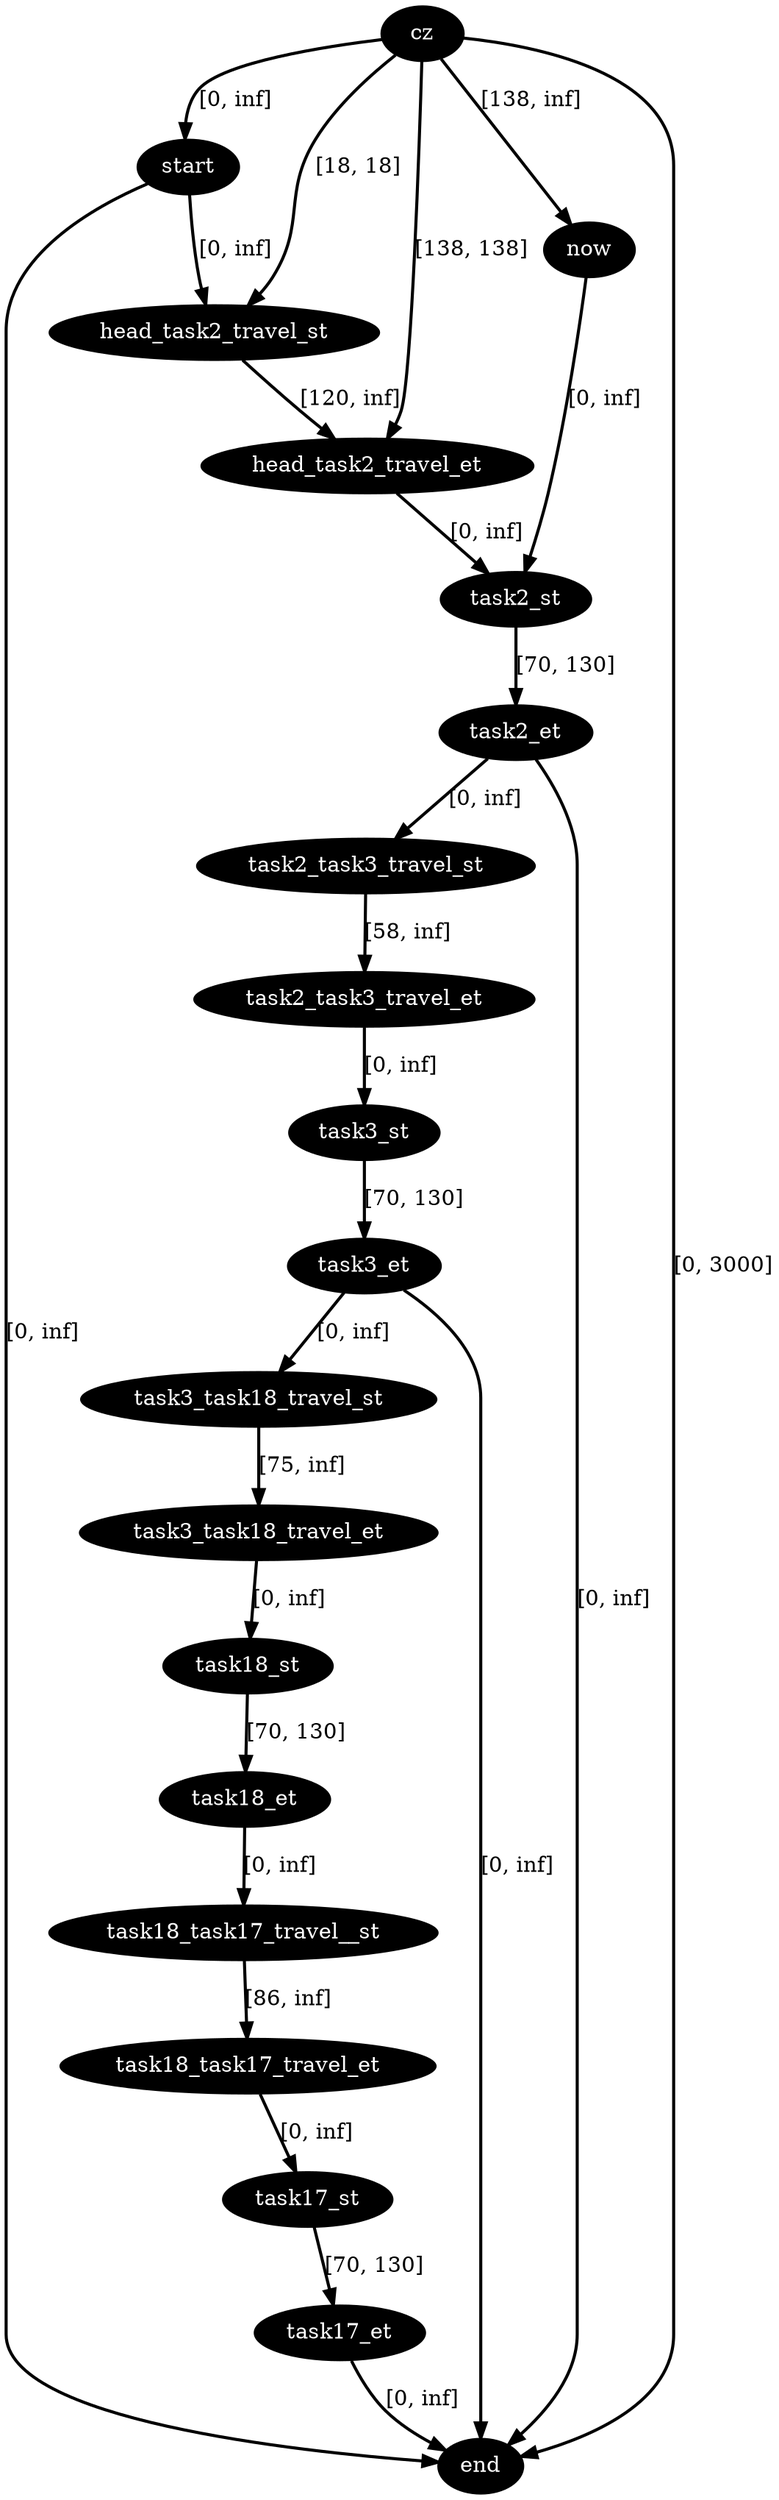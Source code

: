 digraph plan {
0[label="cz",style=filled,fillcolor=black,fontcolor=white];
1[label="start",style=filled,fillcolor=black,fontcolor=white];
2[label="now",style=filled,fillcolor=black,fontcolor=white];
3[label="end",style=filled,fillcolor=black,fontcolor=white];
9[label="head_task2_travel_st",style=filled,fillcolor=black,fontcolor=white];
10[label="head_task2_travel_et",style=filled,fillcolor=black,fontcolor=white];
11[label="task2_st",style=filled,fillcolor=black,fontcolor=white];
12[label="task2_et",style=filled,fillcolor=black,fontcolor=white];
19[label="task3_st",style=filled,fillcolor=black,fontcolor=white];
20[label="task3_et",style=filled,fillcolor=black,fontcolor=white];
85[label="task17_st",style=filled,fillcolor=black,fontcolor=white];
86[label="task17_et",style=filled,fillcolor=black,fontcolor=white];
105[label="task18_st",style=filled,fillcolor=black,fontcolor=white];
106[label="task18_et",style=filled,fillcolor=black,fontcolor=white];
140[label="task2_task3_travel_st",style=filled,fillcolor=black,fontcolor=white];
141[label="task2_task3_travel_et",style=filled,fillcolor=black,fontcolor=white];
143[label="task3_task18_travel_st",style=filled,fillcolor=black,fontcolor=white];
144[label="task3_task18_travel_et",style=filled,fillcolor=black,fontcolor=white];
146[label="task18_task17_travel__st",style=filled,fillcolor=black,fontcolor=white];
147[label="task18_task17_travel_et",style=filled,fillcolor=black,fontcolor=white];
"0"->"1"[label="[0, inf]",penwidth=2,color=black];
"0"->"3"[label="[0, 3000]",penwidth=2,color=black];
"9"->"10"[label="[120, inf]",penwidth=2,color=black];
"0"->"10"[label="[138, 138]",penwidth=2,color=black];
"1"->"9"[label="[0, inf]",penwidth=2,color=black];
"0"->"9"[label="[18, 18]",penwidth=2,color=black];
"0"->"2"[label="[138, inf]",penwidth=2,color=black];
"2"->"11"[label="[0, inf]",penwidth=2,color=black];
"1"->"3"[label="[0, inf]",penwidth=2,color=black];
"86"->"3"[label="[0, inf]",penwidth=2,color=black];
"85"->"86"[label="[70, 130]",penwidth=2,color=black];
"147"->"85"[label="[0, inf]",penwidth=2,color=black];
"106"->"146"[label="[0, inf]",penwidth=2,color=black];
"146"->"147"[label="[86, inf]",penwidth=2,color=black];
"105"->"106"[label="[70, 130]",penwidth=2,color=black];
"144"->"105"[label="[0, inf]",penwidth=2,color=black];
"12"->"3"[label="[0, inf]",penwidth=2,color=black];
"140"->"141"[label="[58, inf]",penwidth=2,color=black];
"12"->"140"[label="[0, inf]",penwidth=2,color=black];
"11"->"12"[label="[70, 130]",penwidth=2,color=black];
"10"->"11"[label="[0, inf]",penwidth=2,color=black];
"20"->"3"[label="[0, inf]",penwidth=2,color=black];
"143"->"144"[label="[75, inf]",penwidth=2,color=black];
"20"->"143"[label="[0, inf]",penwidth=2,color=black];
"19"->"20"[label="[70, 130]",penwidth=2,color=black];
"141"->"19"[label="[0, inf]",penwidth=2,color=black];
}
